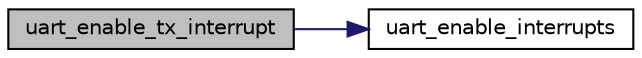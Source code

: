 digraph "uart_enable_tx_interrupt"
{
  edge [fontname="Helvetica",fontsize="10",labelfontname="Helvetica",labelfontsize="10"];
  node [fontname="Helvetica",fontsize="10",shape=record];
  rankdir="LR";
  Node1 [label="uart_enable_tx_interrupt",height=0.2,width=0.4,color="black", fillcolor="grey75", style="filled", fontcolor="black"];
  Node1 -> Node2 [color="midnightblue",fontsize="10",style="solid",fontname="Helvetica"];
  Node2 [label="uart_enable_interrupts",height=0.2,width=0.4,color="black", fillcolor="white", style="filled",URL="$group__uart__irq.html#ga20cf32aae3969a9b1e857cd1ca145a27",tooltip="Enable Specific UART Interrupts. "];
}
